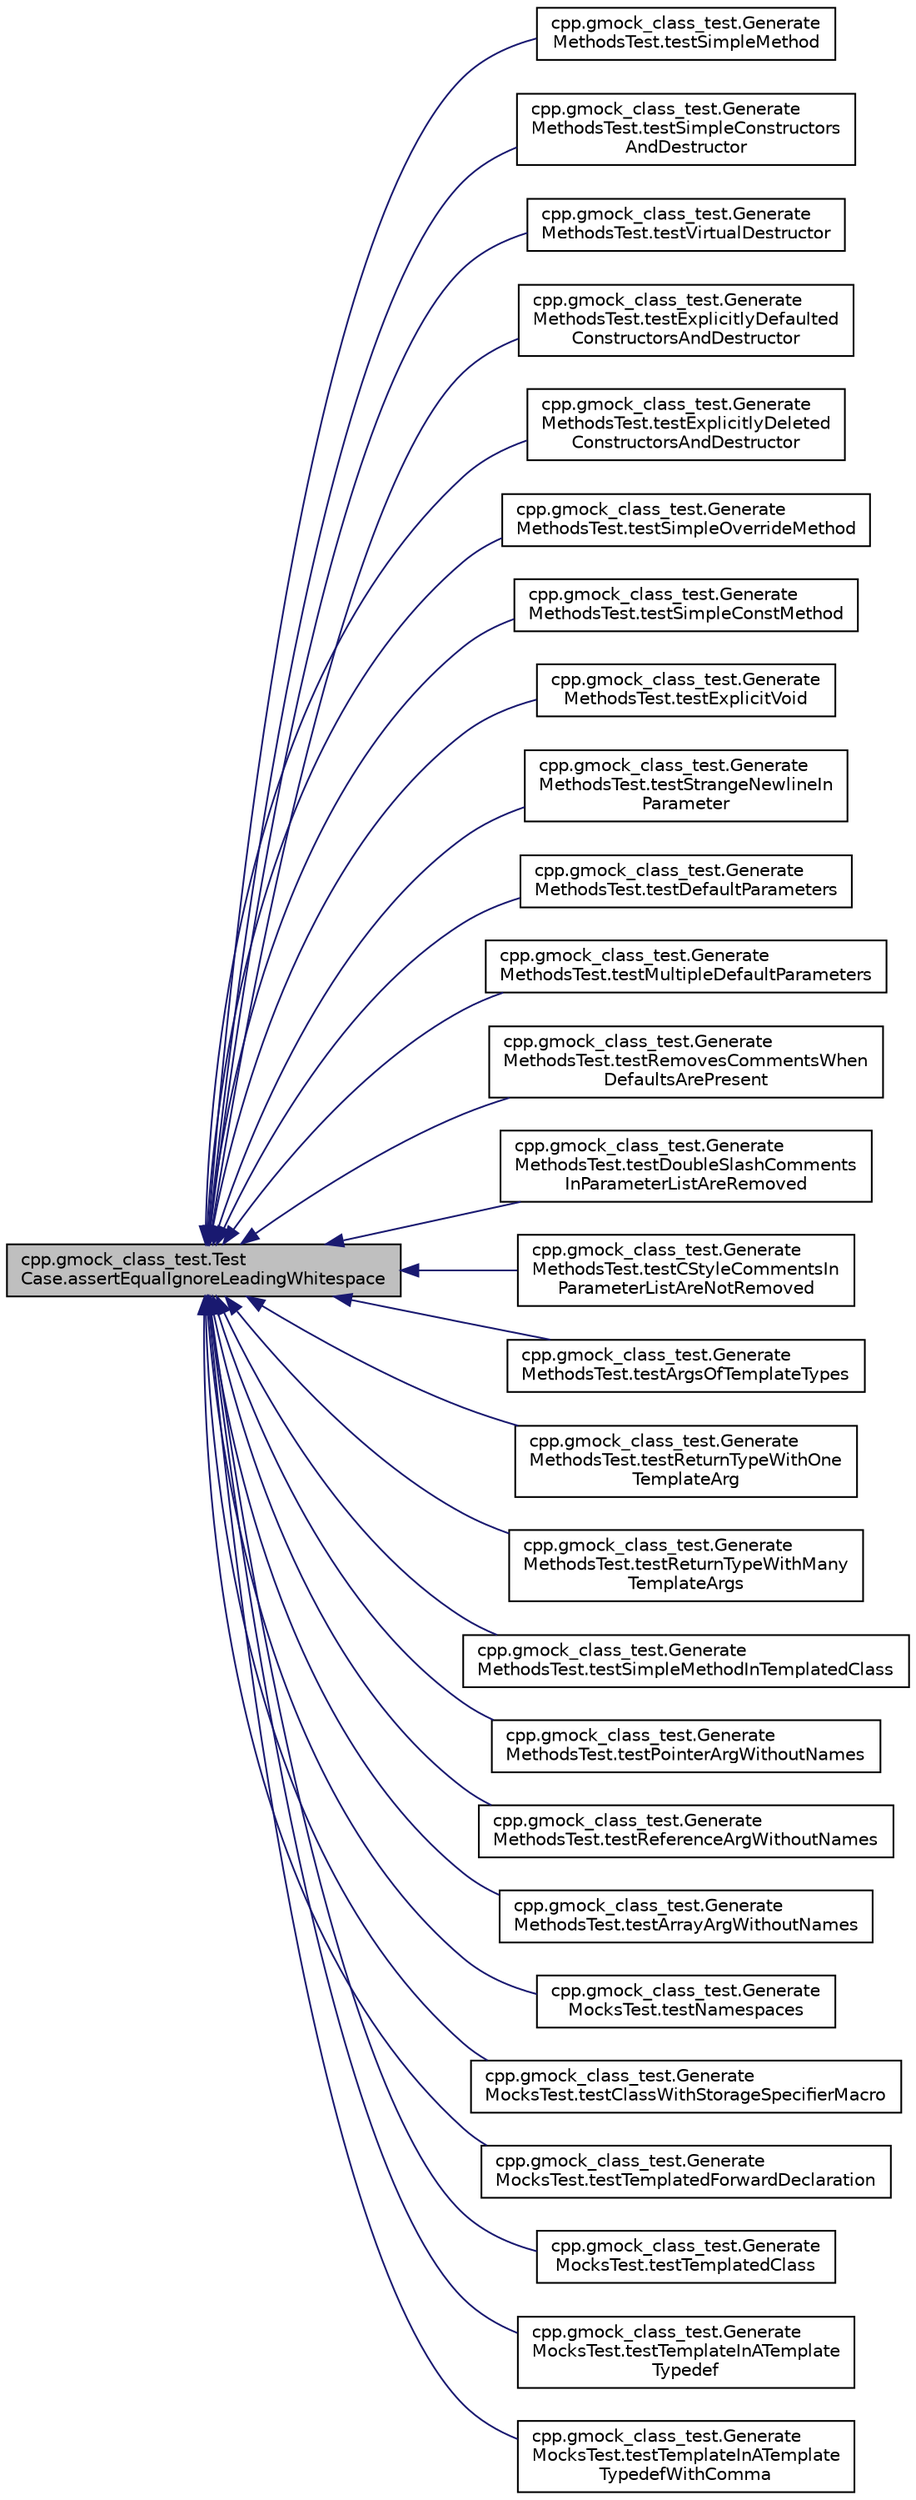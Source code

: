 digraph "cpp.gmock_class_test.TestCase.assertEqualIgnoreLeadingWhitespace"
{
  edge [fontname="Helvetica",fontsize="10",labelfontname="Helvetica",labelfontsize="10"];
  node [fontname="Helvetica",fontsize="10",shape=record];
  rankdir="LR";
  Node2 [label="cpp.gmock_class_test.Test\lCase.assertEqualIgnoreLeadingWhitespace",height=0.2,width=0.4,color="black", fillcolor="grey75", style="filled", fontcolor="black"];
  Node2 -> Node3 [dir="back",color="midnightblue",fontsize="10",style="solid",fontname="Helvetica"];
  Node3 [label="cpp.gmock_class_test.Generate\lMethodsTest.testSimpleMethod",height=0.2,width=0.4,color="black", fillcolor="white", style="filled",URL="$dd/d60/classcpp_1_1gmock__class__test_1_1_generate_methods_test.html#a3ece43a88823e3fe1b4731819505bd61"];
  Node2 -> Node4 [dir="back",color="midnightblue",fontsize="10",style="solid",fontname="Helvetica"];
  Node4 [label="cpp.gmock_class_test.Generate\lMethodsTest.testSimpleConstructors\lAndDestructor",height=0.2,width=0.4,color="black", fillcolor="white", style="filled",URL="$dd/d60/classcpp_1_1gmock__class__test_1_1_generate_methods_test.html#abb0adf9fa7afd25d63964a9075af1414"];
  Node2 -> Node5 [dir="back",color="midnightblue",fontsize="10",style="solid",fontname="Helvetica"];
  Node5 [label="cpp.gmock_class_test.Generate\lMethodsTest.testVirtualDestructor",height=0.2,width=0.4,color="black", fillcolor="white", style="filled",URL="$dd/d60/classcpp_1_1gmock__class__test_1_1_generate_methods_test.html#a3095f7046a089b3c8a13e7e8161a2ab2"];
  Node2 -> Node6 [dir="back",color="midnightblue",fontsize="10",style="solid",fontname="Helvetica"];
  Node6 [label="cpp.gmock_class_test.Generate\lMethodsTest.testExplicitlyDefaulted\lConstructorsAndDestructor",height=0.2,width=0.4,color="black", fillcolor="white", style="filled",URL="$dd/d60/classcpp_1_1gmock__class__test_1_1_generate_methods_test.html#a0a2a15e9eb43aff0fec7e89a81c30987"];
  Node2 -> Node7 [dir="back",color="midnightblue",fontsize="10",style="solid",fontname="Helvetica"];
  Node7 [label="cpp.gmock_class_test.Generate\lMethodsTest.testExplicitlyDeleted\lConstructorsAndDestructor",height=0.2,width=0.4,color="black", fillcolor="white", style="filled",URL="$dd/d60/classcpp_1_1gmock__class__test_1_1_generate_methods_test.html#a4e6c2d2de1e21e63672ebbb75676c45c"];
  Node2 -> Node8 [dir="back",color="midnightblue",fontsize="10",style="solid",fontname="Helvetica"];
  Node8 [label="cpp.gmock_class_test.Generate\lMethodsTest.testSimpleOverrideMethod",height=0.2,width=0.4,color="black", fillcolor="white", style="filled",URL="$dd/d60/classcpp_1_1gmock__class__test_1_1_generate_methods_test.html#a2b1501cf9517acbeb48d11e9d8992a9b"];
  Node2 -> Node9 [dir="back",color="midnightblue",fontsize="10",style="solid",fontname="Helvetica"];
  Node9 [label="cpp.gmock_class_test.Generate\lMethodsTest.testSimpleConstMethod",height=0.2,width=0.4,color="black", fillcolor="white", style="filled",URL="$dd/d60/classcpp_1_1gmock__class__test_1_1_generate_methods_test.html#ad8cb9c2f99fa65c7d3fee054dde0e30d"];
  Node2 -> Node10 [dir="back",color="midnightblue",fontsize="10",style="solid",fontname="Helvetica"];
  Node10 [label="cpp.gmock_class_test.Generate\lMethodsTest.testExplicitVoid",height=0.2,width=0.4,color="black", fillcolor="white", style="filled",URL="$dd/d60/classcpp_1_1gmock__class__test_1_1_generate_methods_test.html#a4db373bb8953d0523425b5a3f392e761"];
  Node2 -> Node11 [dir="back",color="midnightblue",fontsize="10",style="solid",fontname="Helvetica"];
  Node11 [label="cpp.gmock_class_test.Generate\lMethodsTest.testStrangeNewlineIn\lParameter",height=0.2,width=0.4,color="black", fillcolor="white", style="filled",URL="$dd/d60/classcpp_1_1gmock__class__test_1_1_generate_methods_test.html#a184995b077a46f3408fa203cb0626614"];
  Node2 -> Node12 [dir="back",color="midnightblue",fontsize="10",style="solid",fontname="Helvetica"];
  Node12 [label="cpp.gmock_class_test.Generate\lMethodsTest.testDefaultParameters",height=0.2,width=0.4,color="black", fillcolor="white", style="filled",URL="$dd/d60/classcpp_1_1gmock__class__test_1_1_generate_methods_test.html#a61abb614ad02a1fef3ece3813695c22a"];
  Node2 -> Node13 [dir="back",color="midnightblue",fontsize="10",style="solid",fontname="Helvetica"];
  Node13 [label="cpp.gmock_class_test.Generate\lMethodsTest.testMultipleDefaultParameters",height=0.2,width=0.4,color="black", fillcolor="white", style="filled",URL="$dd/d60/classcpp_1_1gmock__class__test_1_1_generate_methods_test.html#a41b91cc39a55385b8c4b97d804e80345"];
  Node2 -> Node14 [dir="back",color="midnightblue",fontsize="10",style="solid",fontname="Helvetica"];
  Node14 [label="cpp.gmock_class_test.Generate\lMethodsTest.testRemovesCommentsWhen\lDefaultsArePresent",height=0.2,width=0.4,color="black", fillcolor="white", style="filled",URL="$dd/d60/classcpp_1_1gmock__class__test_1_1_generate_methods_test.html#add445941c6503198f0c3a25e00d20b9f"];
  Node2 -> Node15 [dir="back",color="midnightblue",fontsize="10",style="solid",fontname="Helvetica"];
  Node15 [label="cpp.gmock_class_test.Generate\lMethodsTest.testDoubleSlashComments\lInParameterListAreRemoved",height=0.2,width=0.4,color="black", fillcolor="white", style="filled",URL="$dd/d60/classcpp_1_1gmock__class__test_1_1_generate_methods_test.html#abb9fce46de4ac1d2943b85e84ce14c83"];
  Node2 -> Node16 [dir="back",color="midnightblue",fontsize="10",style="solid",fontname="Helvetica"];
  Node16 [label="cpp.gmock_class_test.Generate\lMethodsTest.testCStyleCommentsIn\lParameterListAreNotRemoved",height=0.2,width=0.4,color="black", fillcolor="white", style="filled",URL="$dd/d60/classcpp_1_1gmock__class__test_1_1_generate_methods_test.html#afa44c6ac675ce7454ff0f51164bde59e"];
  Node2 -> Node17 [dir="back",color="midnightblue",fontsize="10",style="solid",fontname="Helvetica"];
  Node17 [label="cpp.gmock_class_test.Generate\lMethodsTest.testArgsOfTemplateTypes",height=0.2,width=0.4,color="black", fillcolor="white", style="filled",URL="$dd/d60/classcpp_1_1gmock__class__test_1_1_generate_methods_test.html#ade05313ccffe74f9eaa42fb66c14f702"];
  Node2 -> Node18 [dir="back",color="midnightblue",fontsize="10",style="solid",fontname="Helvetica"];
  Node18 [label="cpp.gmock_class_test.Generate\lMethodsTest.testReturnTypeWithOne\lTemplateArg",height=0.2,width=0.4,color="black", fillcolor="white", style="filled",URL="$dd/d60/classcpp_1_1gmock__class__test_1_1_generate_methods_test.html#a747b7b1b9da071eb8e1e2b84c7ee3614"];
  Node2 -> Node19 [dir="back",color="midnightblue",fontsize="10",style="solid",fontname="Helvetica"];
  Node19 [label="cpp.gmock_class_test.Generate\lMethodsTest.testReturnTypeWithMany\lTemplateArgs",height=0.2,width=0.4,color="black", fillcolor="white", style="filled",URL="$dd/d60/classcpp_1_1gmock__class__test_1_1_generate_methods_test.html#affdc748928d26be259345ed6a8753988"];
  Node2 -> Node20 [dir="back",color="midnightblue",fontsize="10",style="solid",fontname="Helvetica"];
  Node20 [label="cpp.gmock_class_test.Generate\lMethodsTest.testSimpleMethodInTemplatedClass",height=0.2,width=0.4,color="black", fillcolor="white", style="filled",URL="$dd/d60/classcpp_1_1gmock__class__test_1_1_generate_methods_test.html#a964a1b55f2096edf7a6165734b1f0619"];
  Node2 -> Node21 [dir="back",color="midnightblue",fontsize="10",style="solid",fontname="Helvetica"];
  Node21 [label="cpp.gmock_class_test.Generate\lMethodsTest.testPointerArgWithoutNames",height=0.2,width=0.4,color="black", fillcolor="white", style="filled",URL="$dd/d60/classcpp_1_1gmock__class__test_1_1_generate_methods_test.html#a6a2118fde4c59d2f8f402652e7aa8896"];
  Node2 -> Node22 [dir="back",color="midnightblue",fontsize="10",style="solid",fontname="Helvetica"];
  Node22 [label="cpp.gmock_class_test.Generate\lMethodsTest.testReferenceArgWithoutNames",height=0.2,width=0.4,color="black", fillcolor="white", style="filled",URL="$dd/d60/classcpp_1_1gmock__class__test_1_1_generate_methods_test.html#af82b50cc3f5daee5f6650fff1323e30c"];
  Node2 -> Node23 [dir="back",color="midnightblue",fontsize="10",style="solid",fontname="Helvetica"];
  Node23 [label="cpp.gmock_class_test.Generate\lMethodsTest.testArrayArgWithoutNames",height=0.2,width=0.4,color="black", fillcolor="white", style="filled",URL="$dd/d60/classcpp_1_1gmock__class__test_1_1_generate_methods_test.html#a544cd40e30b5dc3fbcf42385f0a54ad1"];
  Node2 -> Node24 [dir="back",color="midnightblue",fontsize="10",style="solid",fontname="Helvetica"];
  Node24 [label="cpp.gmock_class_test.Generate\lMocksTest.testNamespaces",height=0.2,width=0.4,color="black", fillcolor="white", style="filled",URL="$d6/d25/classcpp_1_1gmock__class__test_1_1_generate_mocks_test.html#a706812da9e8f79a689c707b4032db2d2"];
  Node2 -> Node25 [dir="back",color="midnightblue",fontsize="10",style="solid",fontname="Helvetica"];
  Node25 [label="cpp.gmock_class_test.Generate\lMocksTest.testClassWithStorageSpecifierMacro",height=0.2,width=0.4,color="black", fillcolor="white", style="filled",URL="$d6/d25/classcpp_1_1gmock__class__test_1_1_generate_mocks_test.html#aba1ab8ae8a897ea9c22a47bcd1524254"];
  Node2 -> Node26 [dir="back",color="midnightblue",fontsize="10",style="solid",fontname="Helvetica"];
  Node26 [label="cpp.gmock_class_test.Generate\lMocksTest.testTemplatedForwardDeclaration",height=0.2,width=0.4,color="black", fillcolor="white", style="filled",URL="$d6/d25/classcpp_1_1gmock__class__test_1_1_generate_mocks_test.html#a18cb0f03ecd4e54d0f787694c1513731"];
  Node2 -> Node27 [dir="back",color="midnightblue",fontsize="10",style="solid",fontname="Helvetica"];
  Node27 [label="cpp.gmock_class_test.Generate\lMocksTest.testTemplatedClass",height=0.2,width=0.4,color="black", fillcolor="white", style="filled",URL="$d6/d25/classcpp_1_1gmock__class__test_1_1_generate_mocks_test.html#a4098c99b66f0cbea7be9e66352a20f4d"];
  Node2 -> Node28 [dir="back",color="midnightblue",fontsize="10",style="solid",fontname="Helvetica"];
  Node28 [label="cpp.gmock_class_test.Generate\lMocksTest.testTemplateInATemplate\lTypedef",height=0.2,width=0.4,color="black", fillcolor="white", style="filled",URL="$d6/d25/classcpp_1_1gmock__class__test_1_1_generate_mocks_test.html#a32a2840352d970c631d7be1b6d1970e6"];
  Node2 -> Node29 [dir="back",color="midnightblue",fontsize="10",style="solid",fontname="Helvetica"];
  Node29 [label="cpp.gmock_class_test.Generate\lMocksTest.testTemplateInATemplate\lTypedefWithComma",height=0.2,width=0.4,color="black", fillcolor="white", style="filled",URL="$d6/d25/classcpp_1_1gmock__class__test_1_1_generate_mocks_test.html#a67d1336b8782257fcfcdbda8c8d4f794"];
}
